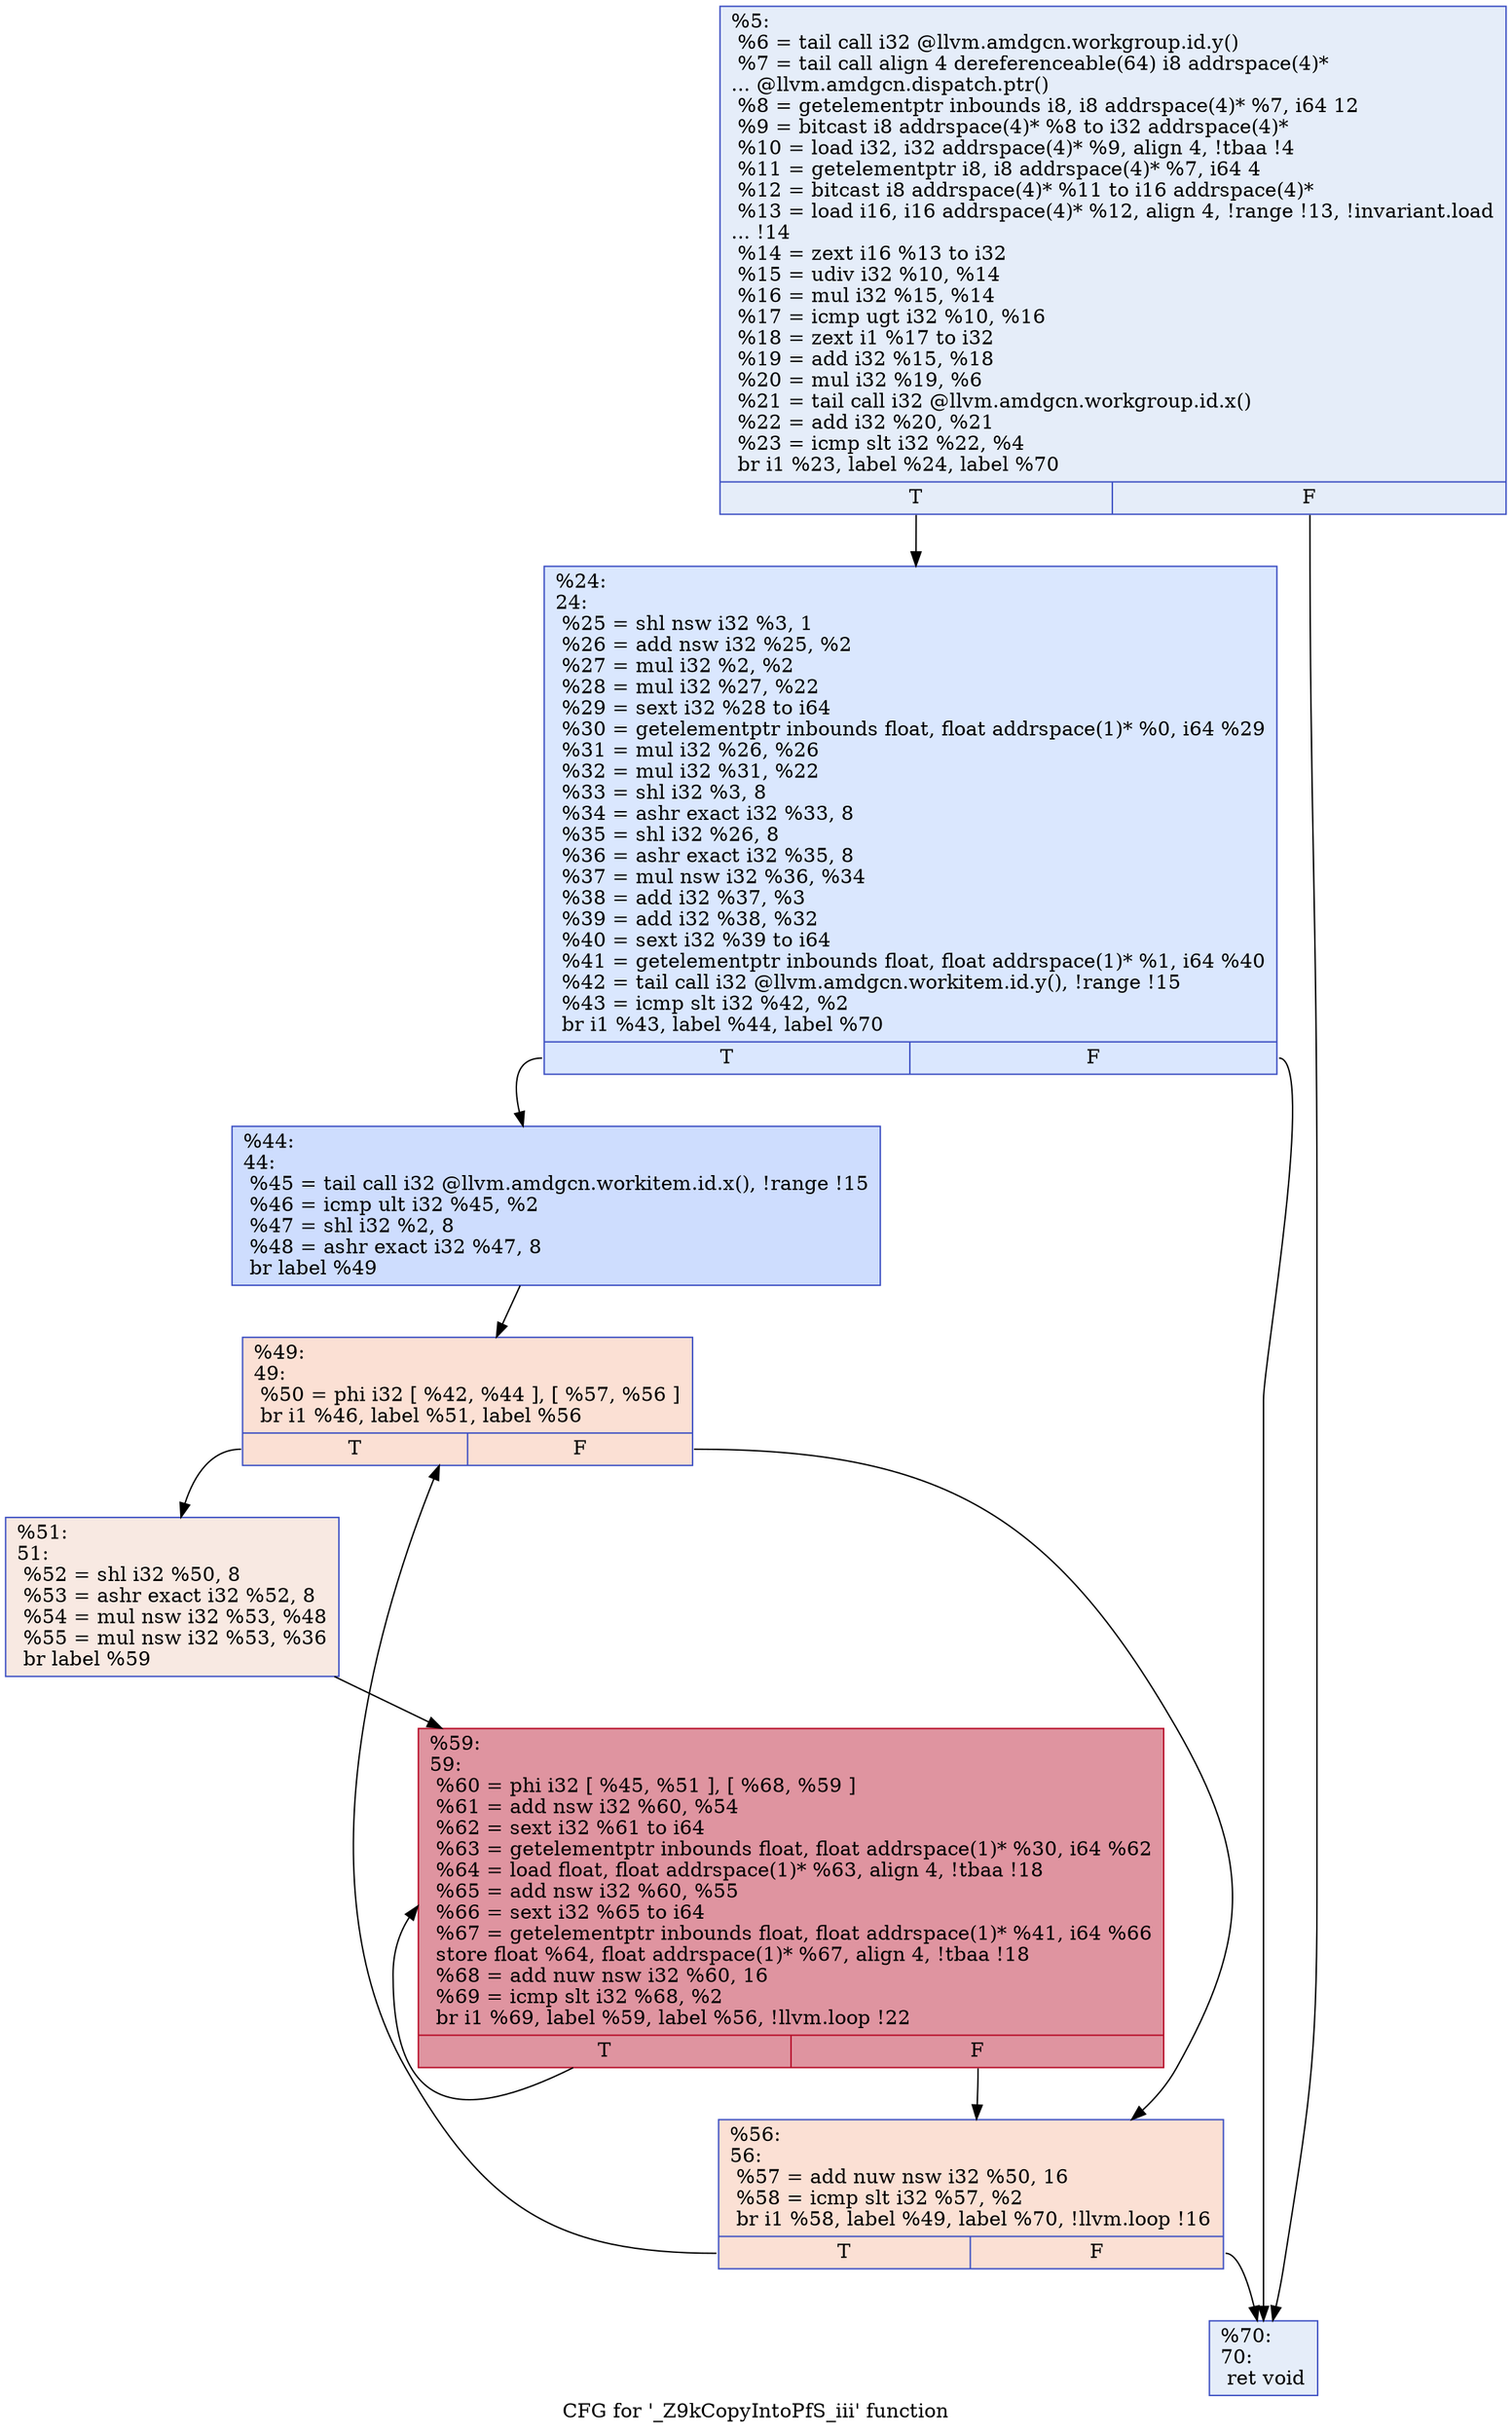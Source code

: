 digraph "CFG for '_Z9kCopyIntoPfS_iii' function" {
	label="CFG for '_Z9kCopyIntoPfS_iii' function";

	Node0x47beb80 [shape=record,color="#3d50c3ff", style=filled, fillcolor="#c5d6f270",label="{%5:\l  %6 = tail call i32 @llvm.amdgcn.workgroup.id.y()\l  %7 = tail call align 4 dereferenceable(64) i8 addrspace(4)*\l... @llvm.amdgcn.dispatch.ptr()\l  %8 = getelementptr inbounds i8, i8 addrspace(4)* %7, i64 12\l  %9 = bitcast i8 addrspace(4)* %8 to i32 addrspace(4)*\l  %10 = load i32, i32 addrspace(4)* %9, align 4, !tbaa !4\l  %11 = getelementptr i8, i8 addrspace(4)* %7, i64 4\l  %12 = bitcast i8 addrspace(4)* %11 to i16 addrspace(4)*\l  %13 = load i16, i16 addrspace(4)* %12, align 4, !range !13, !invariant.load\l... !14\l  %14 = zext i16 %13 to i32\l  %15 = udiv i32 %10, %14\l  %16 = mul i32 %15, %14\l  %17 = icmp ugt i32 %10, %16\l  %18 = zext i1 %17 to i32\l  %19 = add i32 %15, %18\l  %20 = mul i32 %19, %6\l  %21 = tail call i32 @llvm.amdgcn.workgroup.id.x()\l  %22 = add i32 %20, %21\l  %23 = icmp slt i32 %22, %4\l  br i1 %23, label %24, label %70\l|{<s0>T|<s1>F}}"];
	Node0x47beb80:s0 -> Node0x47c0f10;
	Node0x47beb80:s1 -> Node0x47c0fa0;
	Node0x47c0f10 [shape=record,color="#3d50c3ff", style=filled, fillcolor="#abc8fd70",label="{%24:\l24:                                               \l  %25 = shl nsw i32 %3, 1\l  %26 = add nsw i32 %25, %2\l  %27 = mul i32 %2, %2\l  %28 = mul i32 %27, %22\l  %29 = sext i32 %28 to i64\l  %30 = getelementptr inbounds float, float addrspace(1)* %0, i64 %29\l  %31 = mul i32 %26, %26\l  %32 = mul i32 %31, %22\l  %33 = shl i32 %3, 8\l  %34 = ashr exact i32 %33, 8\l  %35 = shl i32 %26, 8\l  %36 = ashr exact i32 %35, 8\l  %37 = mul nsw i32 %36, %34\l  %38 = add i32 %37, %3\l  %39 = add i32 %38, %32\l  %40 = sext i32 %39 to i64\l  %41 = getelementptr inbounds float, float addrspace(1)* %1, i64 %40\l  %42 = tail call i32 @llvm.amdgcn.workitem.id.y(), !range !15\l  %43 = icmp slt i32 %42, %2\l  br i1 %43, label %44, label %70\l|{<s0>T|<s1>F}}"];
	Node0x47c0f10:s0 -> Node0x47c1fa0;
	Node0x47c0f10:s1 -> Node0x47c0fa0;
	Node0x47c1fa0 [shape=record,color="#3d50c3ff", style=filled, fillcolor="#8fb1fe70",label="{%44:\l44:                                               \l  %45 = tail call i32 @llvm.amdgcn.workitem.id.x(), !range !15\l  %46 = icmp ult i32 %45, %2\l  %47 = shl i32 %2, 8\l  %48 = ashr exact i32 %47, 8\l  br label %49\l}"];
	Node0x47c1fa0 -> Node0x47c2a40;
	Node0x47c2a40 [shape=record,color="#3d50c3ff", style=filled, fillcolor="#f7b99e70",label="{%49:\l49:                                               \l  %50 = phi i32 [ %42, %44 ], [ %57, %56 ]\l  br i1 %46, label %51, label %56\l|{<s0>T|<s1>F}}"];
	Node0x47c2a40:s0 -> Node0x47c2cb0;
	Node0x47c2a40:s1 -> Node0x47c2b70;
	Node0x47c2cb0 [shape=record,color="#3d50c3ff", style=filled, fillcolor="#efcebd70",label="{%51:\l51:                                               \l  %52 = shl i32 %50, 8\l  %53 = ashr exact i32 %52, 8\l  %54 = mul nsw i32 %53, %48\l  %55 = mul nsw i32 %53, %36\l  br label %59\l}"];
	Node0x47c2cb0 -> Node0x47c3030;
	Node0x47c2b70 [shape=record,color="#3d50c3ff", style=filled, fillcolor="#f7b99e70",label="{%56:\l56:                                               \l  %57 = add nuw nsw i32 %50, 16\l  %58 = icmp slt i32 %57, %2\l  br i1 %58, label %49, label %70, !llvm.loop !16\l|{<s0>T|<s1>F}}"];
	Node0x47c2b70:s0 -> Node0x47c2a40;
	Node0x47c2b70:s1 -> Node0x47c0fa0;
	Node0x47c3030 [shape=record,color="#b70d28ff", style=filled, fillcolor="#b70d2870",label="{%59:\l59:                                               \l  %60 = phi i32 [ %45, %51 ], [ %68, %59 ]\l  %61 = add nsw i32 %60, %54\l  %62 = sext i32 %61 to i64\l  %63 = getelementptr inbounds float, float addrspace(1)* %30, i64 %62\l  %64 = load float, float addrspace(1)* %63, align 4, !tbaa !18\l  %65 = add nsw i32 %60, %55\l  %66 = sext i32 %65 to i64\l  %67 = getelementptr inbounds float, float addrspace(1)* %41, i64 %66\l  store float %64, float addrspace(1)* %67, align 4, !tbaa !18\l  %68 = add nuw nsw i32 %60, 16\l  %69 = icmp slt i32 %68, %2\l  br i1 %69, label %59, label %56, !llvm.loop !22\l|{<s0>T|<s1>F}}"];
	Node0x47c3030:s0 -> Node0x47c3030;
	Node0x47c3030:s1 -> Node0x47c2b70;
	Node0x47c0fa0 [shape=record,color="#3d50c3ff", style=filled, fillcolor="#c5d6f270",label="{%70:\l70:                                               \l  ret void\l}"];
}
